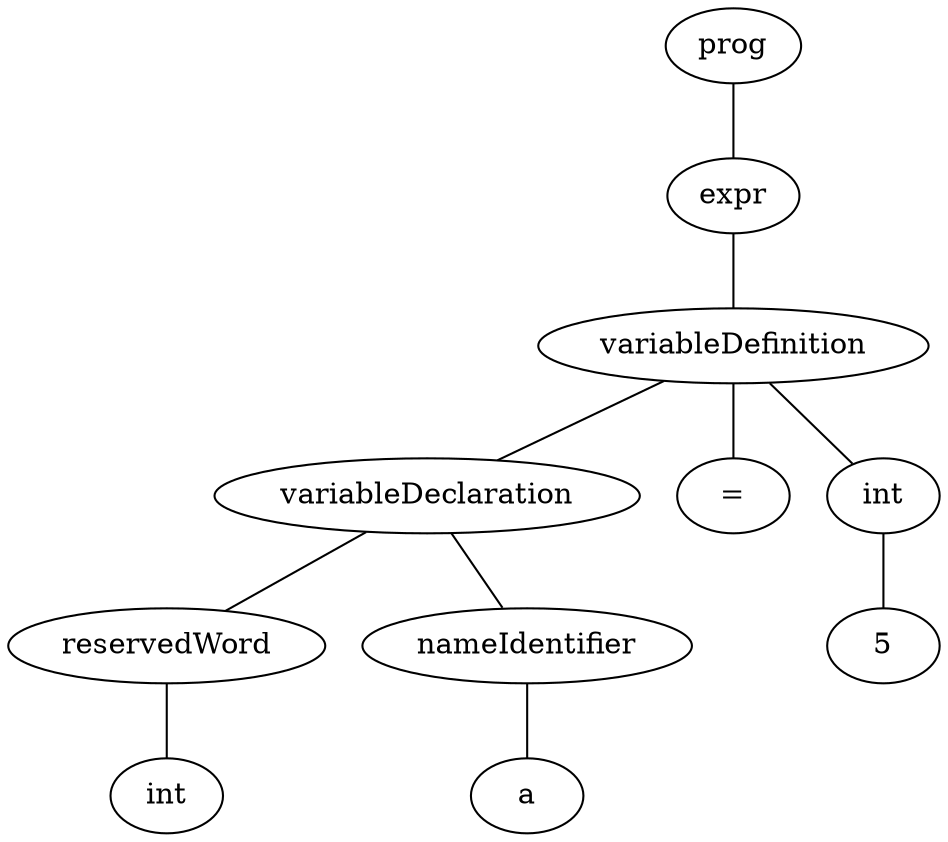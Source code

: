 graph ast { 
<AST.AST object at 0x7f4fb57e2b50>[label="prog"] 
<AST.AST object at 0x7f4fb4238fd0>[label="expr"] 
<AST.AST object at 0x7f4fb41f3730>[label="variableDefinition"] 
<AST.AST object at 0x7f4fb41f3d00>[label="variableDeclaration"] 
<AST.AST object at 0x7f4fb41f34c0>[label="reservedWord"] 
<AST.AST object at 0x7f4fb41f3460>[label="int"] 
<AST.AST object at 0x7f4fb41f39d0>[label="nameIdentifier"] 
<AST.AST object at 0x7f4fb41f30d0>[label="a"] 
<AST.AST object at 0x7f4fb41f3880>[label="="] 
<AST.AST object at 0x7f4fb41f4370>[label="int"] 
<AST.AST object at 0x7f4fb41f4790>[label="5"] 
<AST.AST object at 0x7f4fb57e2b50> -- <AST.AST object at 0x7f4fb4238fd0>
<AST.AST object at 0x7f4fb4238fd0> -- <AST.AST object at 0x7f4fb41f3730>
<AST.AST object at 0x7f4fb41f3730> -- <AST.AST object at 0x7f4fb41f3d00>
<AST.AST object at 0x7f4fb41f3d00> -- <AST.AST object at 0x7f4fb41f34c0>
<AST.AST object at 0x7f4fb41f34c0> -- <AST.AST object at 0x7f4fb41f3460>
<AST.AST object at 0x7f4fb41f3d00> -- <AST.AST object at 0x7f4fb41f39d0>
<AST.AST object at 0x7f4fb41f39d0> -- <AST.AST object at 0x7f4fb41f30d0>
<AST.AST object at 0x7f4fb41f3730> -- <AST.AST object at 0x7f4fb41f3880>
<AST.AST object at 0x7f4fb41f3730> -- <AST.AST object at 0x7f4fb41f4370>
<AST.AST object at 0x7f4fb41f4370> -- <AST.AST object at 0x7f4fb41f4790>
}